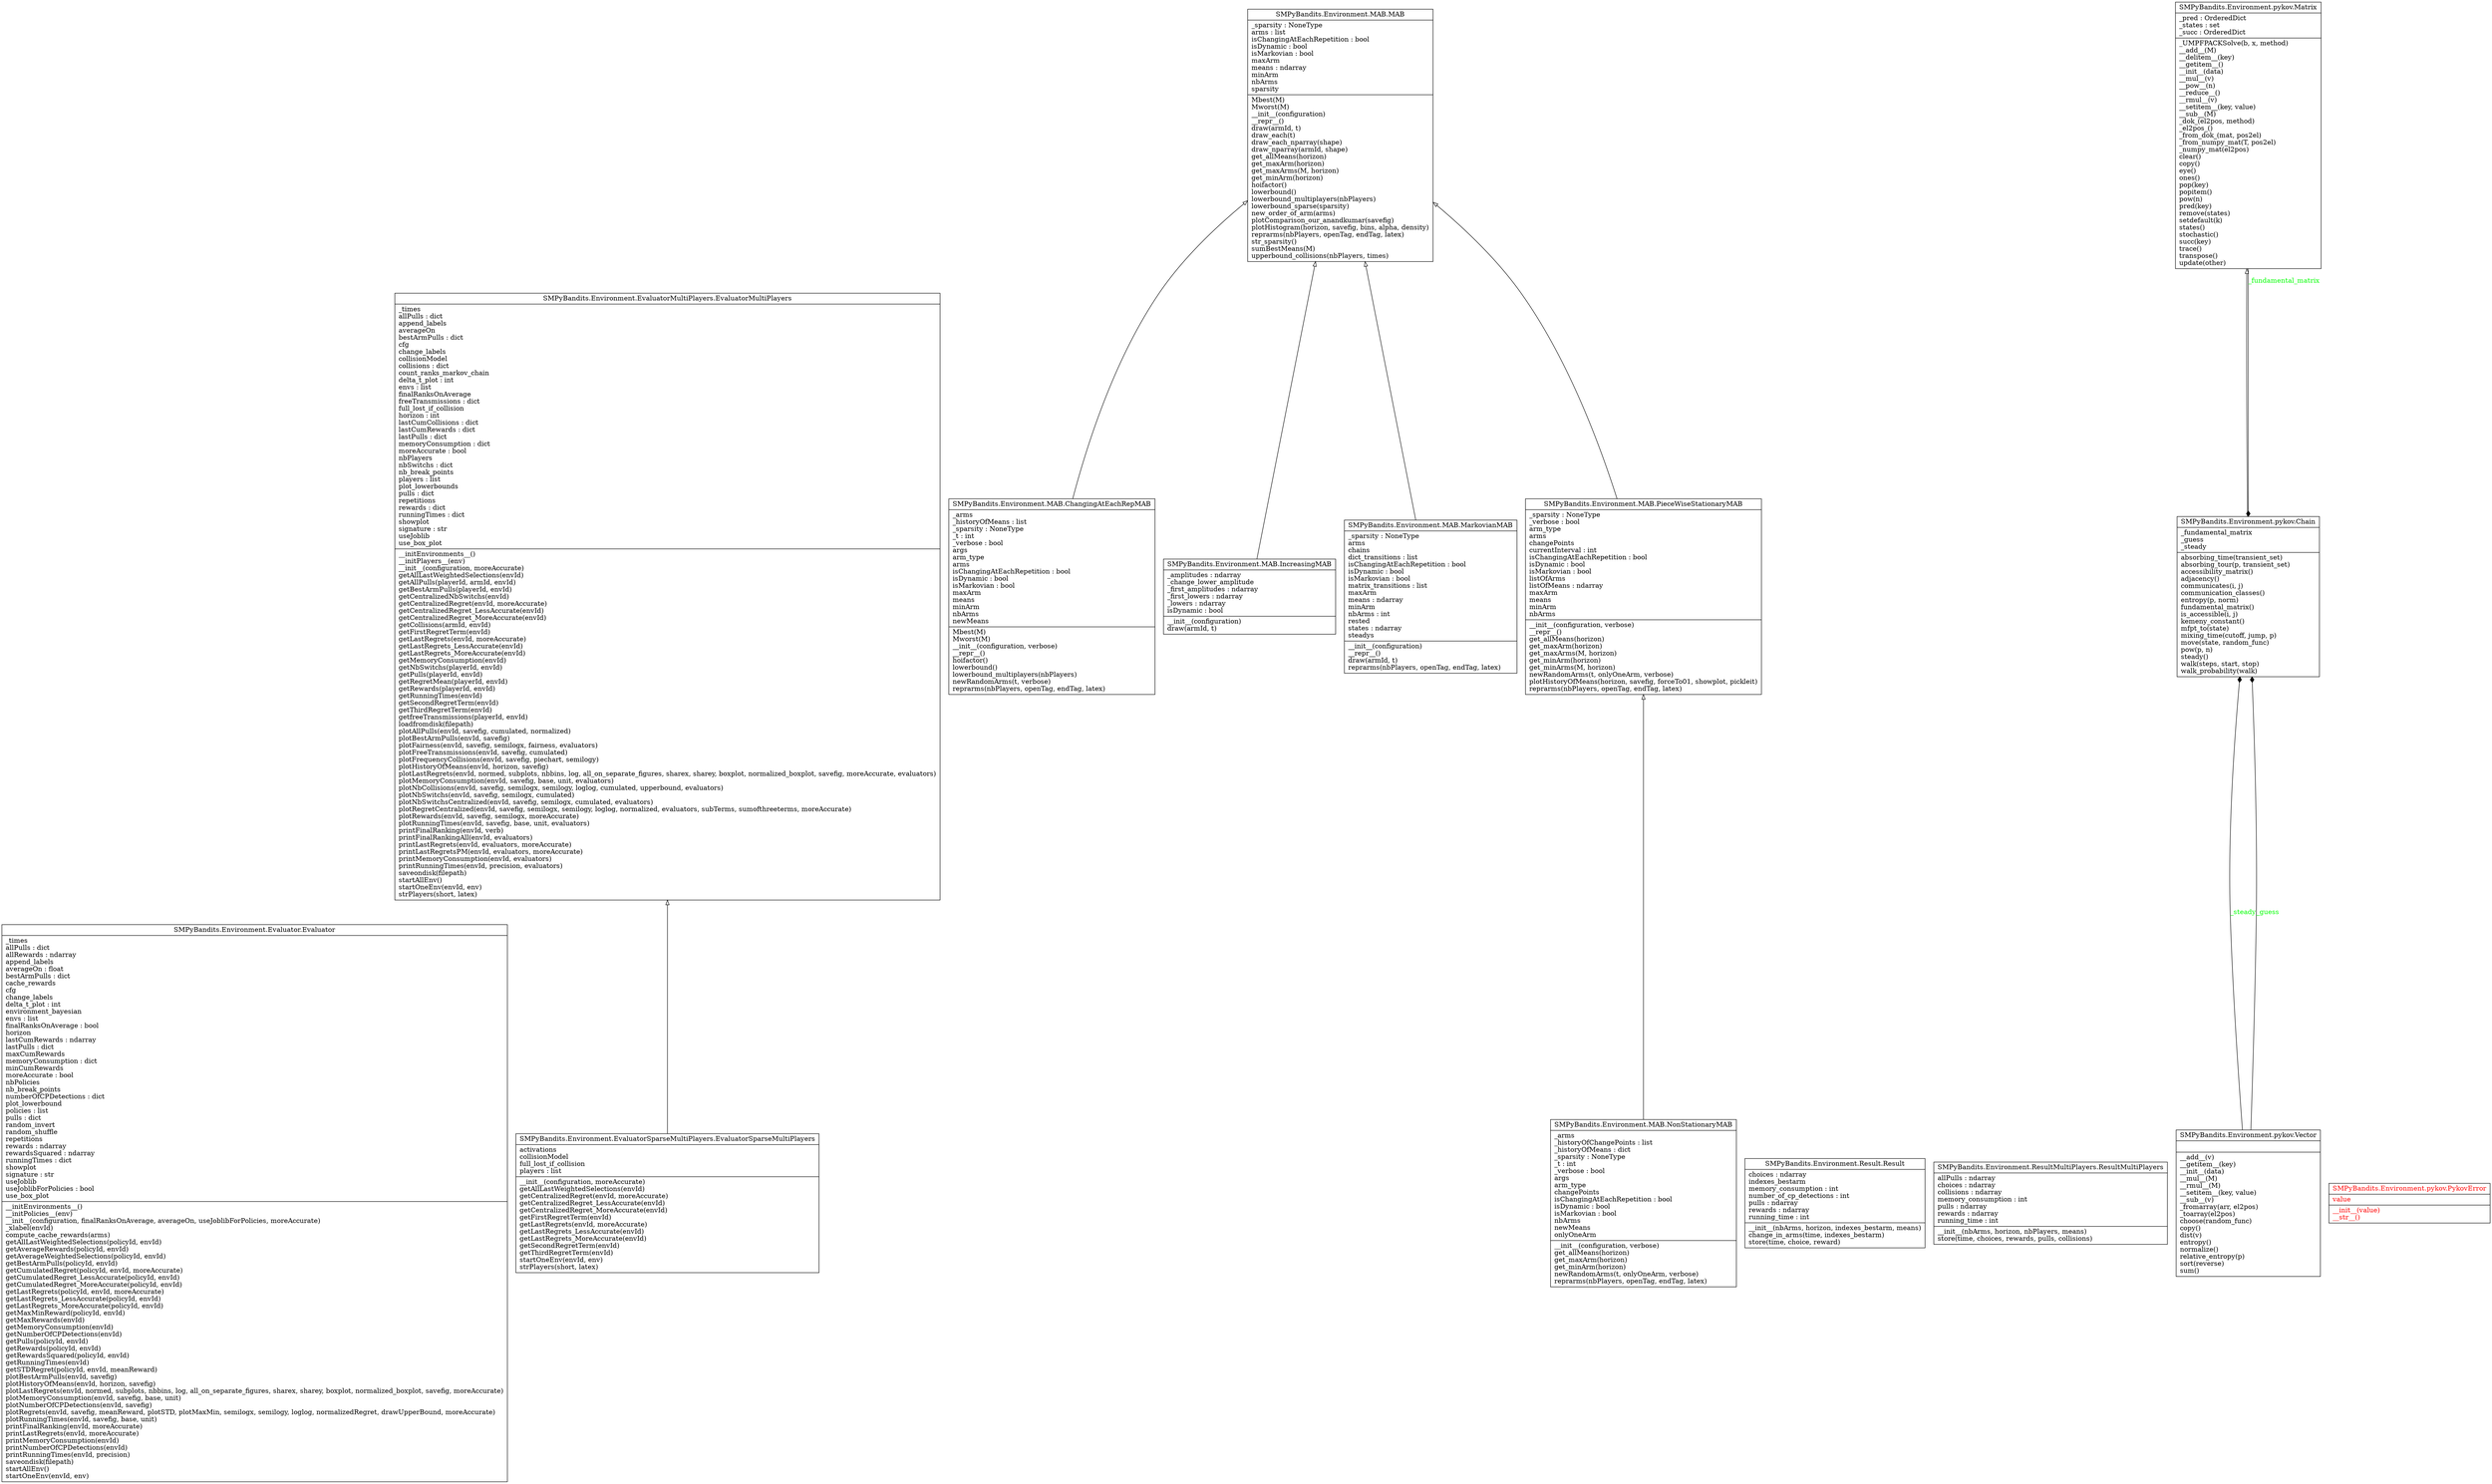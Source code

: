 digraph "classes_SMPyBandits.Environment" {
charset="utf-8"
rankdir=BT
"0" [label="{SMPyBandits.Environment.Evaluator.Evaluator|_times\lallPulls : dict\lallRewards : ndarray\lappend_labels\laverageOn : float\lbestArmPulls : dict\lcache_rewards\lcfg\lchange_labels\ldelta_t_plot : int\lenvironment_bayesian\lenvs : list\lfinalRanksOnAverage : bool\lhorizon\llastCumRewards : ndarray\llastPulls : dict\lmaxCumRewards\lmemoryConsumption : dict\lminCumRewards\lmoreAccurate : bool\lnbPolicies\lnb_break_points\lnumberOfCPDetections : dict\lplot_lowerbound\lpolicies : list\lpulls : dict\lrandom_invert\lrandom_shuffle\lrepetitions\lrewards : ndarray\lrewardsSquared : ndarray\lrunningTimes : dict\lshowplot\lsignature : str\luseJoblib\luseJoblibForPolicies : bool\luse_box_plot\l|__initEnvironments__()\l__initPolicies__(env)\l__init__(configuration, finalRanksOnAverage, averageOn, useJoblibForPolicies, moreAccurate)\l_xlabel(envId)\lcompute_cache_rewards(arms)\lgetAllLastWeightedSelections(policyId, envId)\lgetAverageRewards(policyId, envId)\lgetAverageWeightedSelections(policyId, envId)\lgetBestArmPulls(policyId, envId)\lgetCumulatedRegret(policyId, envId, moreAccurate)\lgetCumulatedRegret_LessAccurate(policyId, envId)\lgetCumulatedRegret_MoreAccurate(policyId, envId)\lgetLastRegrets(policyId, envId, moreAccurate)\lgetLastRegrets_LessAccurate(policyId, envId)\lgetLastRegrets_MoreAccurate(policyId, envId)\lgetMaxMinReward(policyId, envId)\lgetMaxRewards(envId)\lgetMemoryConsumption(envId)\lgetNumberOfCPDetections(envId)\lgetPulls(policyId, envId)\lgetRewards(policyId, envId)\lgetRewardsSquared(policyId, envId)\lgetRunningTimes(envId)\lgetSTDRegret(policyId, envId, meanReward)\lplotBestArmPulls(envId, savefig)\lplotHistoryOfMeans(envId, horizon, savefig)\lplotLastRegrets(envId, normed, subplots, nbbins, log, all_on_separate_figures, sharex, sharey, boxplot, normalized_boxplot, savefig, moreAccurate)\lplotMemoryConsumption(envId, savefig, base, unit)\lplotNumberOfCPDetections(envId, savefig)\lplotRegrets(envId, savefig, meanReward, plotSTD, plotMaxMin, semilogx, semilogy, loglog, normalizedRegret, drawUpperBound, moreAccurate)\lplotRunningTimes(envId, savefig, base, unit)\lprintFinalRanking(envId, moreAccurate)\lprintLastRegrets(envId, moreAccurate)\lprintMemoryConsumption(envId)\lprintNumberOfCPDetections(envId)\lprintRunningTimes(envId, precision)\lsaveondisk(filepath)\lstartAllEnv()\lstartOneEnv(envId, env)\l}", shape="record"];
"1" [label="{SMPyBandits.Environment.EvaluatorMultiPlayers.EvaluatorMultiPlayers|_times\lallPulls : dict\lappend_labels\laverageOn\lbestArmPulls : dict\lcfg\lchange_labels\lcollisionModel\lcollisions : dict\lcount_ranks_markov_chain\ldelta_t_plot : int\lenvs : list\lfinalRanksOnAverage\lfreeTransmissions : dict\lfull_lost_if_collision\lhorizon : int\llastCumCollisions : dict\llastCumRewards : dict\llastPulls : dict\lmemoryConsumption : dict\lmoreAccurate : bool\lnbPlayers\lnbSwitchs : dict\lnb_break_points\lplayers : list\lplot_lowerbounds\lpulls : dict\lrepetitions\lrewards : dict\lrunningTimes : dict\lshowplot\lsignature : str\luseJoblib\luse_box_plot\l|__initEnvironments__()\l__initPlayers__(env)\l__init__(configuration, moreAccurate)\lgetAllLastWeightedSelections(envId)\lgetAllPulls(playerId, armId, envId)\lgetBestArmPulls(playerId, envId)\lgetCentralizedNbSwitchs(envId)\lgetCentralizedRegret(envId, moreAccurate)\lgetCentralizedRegret_LessAccurate(envId)\lgetCentralizedRegret_MoreAccurate(envId)\lgetCollisions(armId, envId)\lgetFirstRegretTerm(envId)\lgetLastRegrets(envId, moreAccurate)\lgetLastRegrets_LessAccurate(envId)\lgetLastRegrets_MoreAccurate(envId)\lgetMemoryConsumption(envId)\lgetNbSwitchs(playerId, envId)\lgetPulls(playerId, envId)\lgetRegretMean(playerId, envId)\lgetRewards(playerId, envId)\lgetRunningTimes(envId)\lgetSecondRegretTerm(envId)\lgetThirdRegretTerm(envId)\lgetfreeTransmissions(playerId, envId)\lloadfromdisk(filepath)\lplotAllPulls(envId, savefig, cumulated, normalized)\lplotBestArmPulls(envId, savefig)\lplotFairness(envId, savefig, semilogx, fairness, evaluators)\lplotFreeTransmissions(envId, savefig, cumulated)\lplotFrequencyCollisions(envId, savefig, piechart, semilogy)\lplotHistoryOfMeans(envId, horizon, savefig)\lplotLastRegrets(envId, normed, subplots, nbbins, log, all_on_separate_figures, sharex, sharey, boxplot, normalized_boxplot, savefig, moreAccurate, evaluators)\lplotMemoryConsumption(envId, savefig, base, unit, evaluators)\lplotNbCollisions(envId, savefig, semilogx, semilogy, loglog, cumulated, upperbound, evaluators)\lplotNbSwitchs(envId, savefig, semilogx, cumulated)\lplotNbSwitchsCentralized(envId, savefig, semilogx, cumulated, evaluators)\lplotRegretCentralized(envId, savefig, semilogx, semilogy, loglog, normalized, evaluators, subTerms, sumofthreeterms, moreAccurate)\lplotRewards(envId, savefig, semilogx, moreAccurate)\lplotRunningTimes(envId, savefig, base, unit, evaluators)\lprintFinalRanking(envId, verb)\lprintFinalRankingAll(envId, evaluators)\lprintLastRegrets(envId, evaluators, moreAccurate)\lprintLastRegretsPM(envId, evaluators, moreAccurate)\lprintMemoryConsumption(envId, evaluators)\lprintRunningTimes(envId, precision, evaluators)\lsaveondisk(filepath)\lstartAllEnv()\lstartOneEnv(envId, env)\lstrPlayers(short, latex)\l}", shape="record"];
"2" [label="{SMPyBandits.Environment.EvaluatorSparseMultiPlayers.EvaluatorSparseMultiPlayers|activations\lcollisionModel\lfull_lost_if_collision\lplayers : list\l|__init__(configuration, moreAccurate)\lgetAllLastWeightedSelections(envId)\lgetCentralizedRegret(envId, moreAccurate)\lgetCentralizedRegret_LessAccurate(envId)\lgetCentralizedRegret_MoreAccurate(envId)\lgetFirstRegretTerm(envId)\lgetLastRegrets(envId, moreAccurate)\lgetLastRegrets_LessAccurate(envId)\lgetLastRegrets_MoreAccurate(envId)\lgetSecondRegretTerm(envId)\lgetThirdRegretTerm(envId)\lstartOneEnv(envId, env)\lstrPlayers(short, latex)\l}", shape="record"];
"3" [label="{SMPyBandits.Environment.MAB.ChangingAtEachRepMAB|_arms\l_historyOfMeans : list\l_sparsity : NoneType\l_t : int\l_verbose : bool\largs\larm_type\larms\lisChangingAtEachRepetition : bool\lisDynamic : bool\lisMarkovian : bool\lmaxArm\lmeans\lminArm\lnbArms\lnewMeans\l|Mbest(M)\lMworst(M)\l__init__(configuration, verbose)\l__repr__()\lhoifactor()\llowerbound()\llowerbound_multiplayers(nbPlayers)\lnewRandomArms(t, verbose)\lreprarms(nbPlayers, openTag, endTag, latex)\l}", shape="record"];
"4" [label="{SMPyBandits.Environment.MAB.IncreasingMAB|_amplitudes : ndarray\l_change_lower_amplitude\l_first_amplitudes : ndarray\l_first_lowers : ndarray\l_lowers : ndarray\lisDynamic : bool\l|__init__(configuration)\ldraw(armId, t)\l}", shape="record"];
"5" [label="{SMPyBandits.Environment.MAB.MAB|_sparsity : NoneType\larms : list\lisChangingAtEachRepetition : bool\lisDynamic : bool\lisMarkovian : bool\lmaxArm\lmeans : ndarray\lminArm\lnbArms\lsparsity\l|Mbest(M)\lMworst(M)\l__init__(configuration)\l__repr__()\ldraw(armId, t)\ldraw_each(t)\ldraw_each_nparray(shape)\ldraw_nparray(armId, shape)\lget_allMeans(horizon)\lget_maxArm(horizon)\lget_maxArms(M, horizon)\lget_minArm(horizon)\lhoifactor()\llowerbound()\llowerbound_multiplayers(nbPlayers)\llowerbound_sparse(sparsity)\lnew_order_of_arm(arms)\lplotComparison_our_anandkumar(savefig)\lplotHistogram(horizon, savefig, bins, alpha, density)\lreprarms(nbPlayers, openTag, endTag, latex)\lstr_sparsity()\lsumBestMeans(M)\lupperbound_collisions(nbPlayers, times)\l}", shape="record"];
"6" [label="{SMPyBandits.Environment.MAB.MarkovianMAB|_sparsity : NoneType\larms\lchains\ldict_transitions : list\lisChangingAtEachRepetition : bool\lisDynamic : bool\lisMarkovian : bool\lmatrix_transitions : list\lmaxArm\lmeans : ndarray\lminArm\lnbArms : int\lrested\lstates : ndarray\lsteadys\l|__init__(configuration)\l__repr__()\ldraw(armId, t)\lreprarms(nbPlayers, openTag, endTag, latex)\l}", shape="record"];
"7" [label="{SMPyBandits.Environment.MAB.NonStationaryMAB|_arms\l_historyOfChangePoints : list\l_historyOfMeans : dict\l_sparsity : NoneType\l_t : int\l_verbose : bool\largs\larm_type\lchangePoints\lisChangingAtEachRepetition : bool\lisDynamic : bool\lisMarkovian : bool\lnbArms\lnewMeans\lonlyOneArm\l|__init__(configuration, verbose)\lget_allMeans(horizon)\lget_maxArm(horizon)\lget_minArm(horizon)\lnewRandomArms(t, onlyOneArm, verbose)\lreprarms(nbPlayers, openTag, endTag, latex)\l}", shape="record"];
"8" [label="{SMPyBandits.Environment.MAB.PieceWiseStationaryMAB|_sparsity : NoneType\l_verbose : bool\larm_type\larms\lchangePoints\lcurrentInterval : int\lisChangingAtEachRepetition : bool\lisDynamic : bool\lisMarkovian : bool\llistOfArms\llistOfMeans : ndarray\lmaxArm\lmeans\lminArm\lnbArms\l|__init__(configuration, verbose)\l__repr__()\lget_allMeans(horizon)\lget_maxArm(horizon)\lget_maxArms(M, horizon)\lget_minArm(horizon)\lget_minArms(M, horizon)\lnewRandomArms(t, onlyOneArm, verbose)\lplotHistoryOfMeans(horizon, savefig, forceTo01, showplot, pickleit)\lreprarms(nbPlayers, openTag, endTag, latex)\l}", shape="record"];
"9" [label="{SMPyBandits.Environment.Result.Result|choices : ndarray\lindexes_bestarm\lmemory_consumption : int\lnumber_of_cp_detections : int\lpulls : ndarray\lrewards : ndarray\lrunning_time : int\l|__init__(nbArms, horizon, indexes_bestarm, means)\lchange_in_arms(time, indexes_bestarm)\lstore(time, choice, reward)\l}", shape="record"];
"10" [label="{SMPyBandits.Environment.ResultMultiPlayers.ResultMultiPlayers|allPulls : ndarray\lchoices : ndarray\lcollisions : ndarray\lmemory_consumption : int\lpulls : ndarray\lrewards : ndarray\lrunning_time : int\l|__init__(nbArms, horizon, nbPlayers, means)\lstore(time, choices, rewards, pulls, collisions)\l}", shape="record"];
"11" [label="{SMPyBandits.Environment.pykov.Chain|_fundamental_matrix\l_guess\l_steady\l|absorbing_time(transient_set)\labsorbing_tour(p, transient_set)\laccessibility_matrix()\ladjacency()\lcommunicates(i, j)\lcommunication_classes()\lentropy(p, norm)\lfundamental_matrix()\lis_accessible(i, j)\lkemeny_constant()\lmfpt_to(state)\lmixing_time(cutoff, jump, p)\lmove(state, random_func)\lpow(p, n)\lsteady()\lwalk(steps, start, stop)\lwalk_probability(walk)\l}", shape="record"];
"12" [label="{SMPyBandits.Environment.pykov.Matrix|_pred : OrderedDict\l_states : set\l_succ : OrderedDict\l|_UMPFPACKSolve(b, x, method)\l__add__(M)\l__delitem__(key)\l__getitem__()\l__init__(data)\l__mul__(v)\l__pow__(n)\l__reduce__()\l__rmul__(v)\l__setitem__(key, value)\l__sub__(M)\l_dok_(el2pos, method)\l_el2pos_()\l_from_dok_(mat, pos2el)\l_from_numpy_mat(T, pos2el)\l_numpy_mat(el2pos)\lclear()\lcopy()\leye()\lones()\lpop(key)\lpopitem()\lpow(n)\lpred(key)\lremove(states)\lsetdefault(k)\lstates()\lstochastic()\lsucc(key)\ltrace()\ltranspose()\lupdate(other)\l}", shape="record"];
"13" [fontcolor="red", label="{SMPyBandits.Environment.pykov.PykovError|value\l|__init__(value)\l__str__()\l}", shape="record"];
"14" [label="{SMPyBandits.Environment.pykov.Vector|\l|__add__(v)\l__getitem__(key)\l__init__(data)\l__mul__(M)\l__rmul__(M)\l__setitem__(key, value)\l__sub__(v)\l_fromarray(arr, el2pos)\l_toarray(el2pos)\lchoose(random_func)\lcopy()\ldist(v)\lentropy()\lnormalize()\lrelative_entropy(p)\lsort(reverse)\lsum()\l}", shape="record"];
"2" -> "1" [arrowhead="empty", arrowtail="none"];
"3" -> "5" [arrowhead="empty", arrowtail="none"];
"4" -> "5" [arrowhead="empty", arrowtail="none"];
"6" -> "5" [arrowhead="empty", arrowtail="none"];
"7" -> "8" [arrowhead="empty", arrowtail="none"];
"8" -> "5" [arrowhead="empty", arrowtail="none"];
"11" -> "12" [arrowhead="empty", arrowtail="none"];
"12" -> "11" [arrowhead="diamond", arrowtail="none", fontcolor="green", label="_fundamental_matrix", style="solid"];
"14" -> "11" [arrowhead="diamond", arrowtail="none", fontcolor="green", label="_steady", style="solid"];
"14" -> "11" [arrowhead="diamond", arrowtail="none", fontcolor="green", label="_guess", style="solid"];
}
